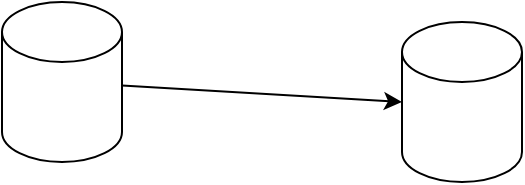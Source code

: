 <mxfile version="13.9.3" type="github"><diagram id="bsmmMouM2nbaTu__Nk7I" name="第 1 页"><mxGraphModel dx="1038" dy="548" grid="1" gridSize="10" guides="1" tooltips="1" connect="1" arrows="1" fold="1" page="1" pageScale="1" pageWidth="827" pageHeight="1169" math="0" shadow="0"><root><mxCell id="0"/><mxCell id="1" parent="0"/><mxCell id="vo0PA7MbVlq0UqQGuuE--1" value="" style="shape=cylinder3;whiteSpace=wrap;html=1;boundedLbl=1;backgroundOutline=1;size=15;" vertex="1" parent="1"><mxGeometry x="420" y="230" width="60" height="80" as="geometry"/></mxCell><mxCell id="vo0PA7MbVlq0UqQGuuE--2" value="" style="shape=cylinder3;whiteSpace=wrap;html=1;boundedLbl=1;backgroundOutline=1;size=15;" vertex="1" parent="1"><mxGeometry x="620" y="240" width="60" height="80" as="geometry"/></mxCell><mxCell id="vo0PA7MbVlq0UqQGuuE--3" value="" style="endArrow=classic;html=1;entryX=0;entryY=0.5;entryDx=0;entryDy=0;entryPerimeter=0;" edge="1" parent="1" source="vo0PA7MbVlq0UqQGuuE--1" target="vo0PA7MbVlq0UqQGuuE--2"><mxGeometry width="50" height="50" relative="1" as="geometry"><mxPoint x="510" y="300" as="sourcePoint"/><mxPoint x="560" y="250" as="targetPoint"/></mxGeometry></mxCell></root></mxGraphModel></diagram></mxfile>